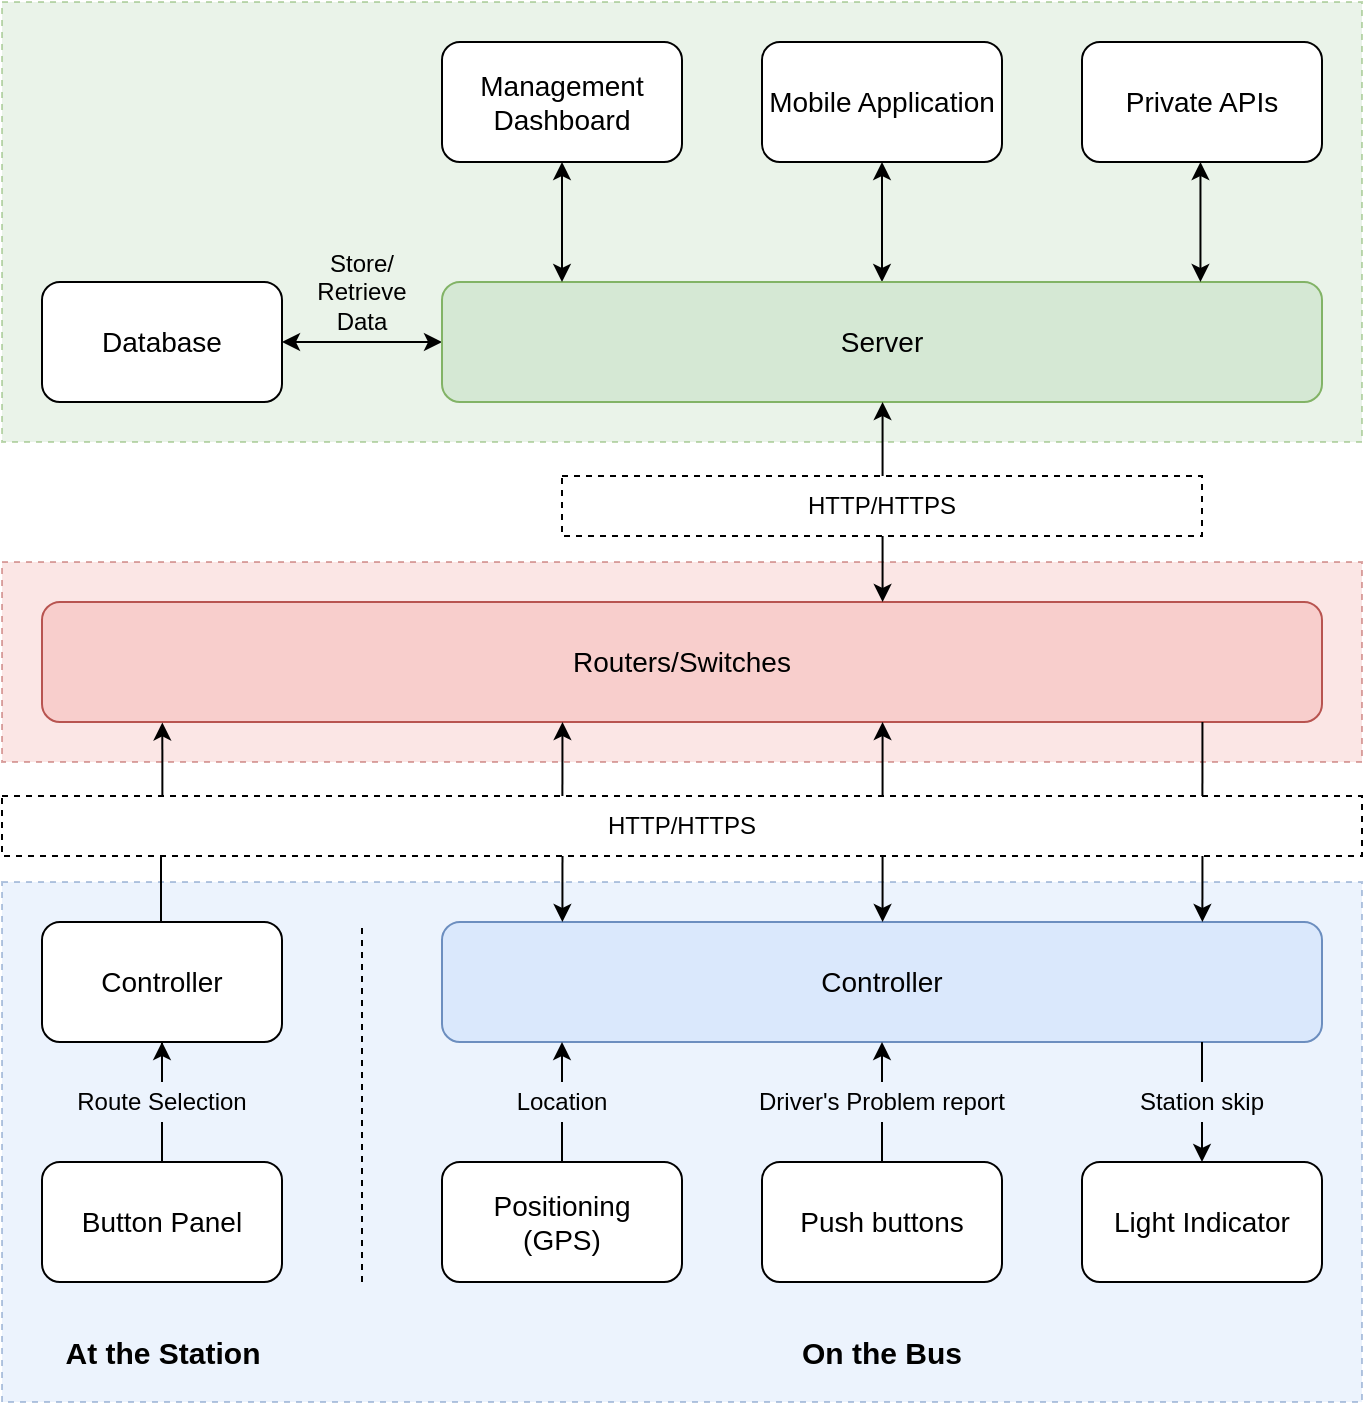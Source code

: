 <mxfile version="28.2.4">
  <diagram name="Page-1" id="P1Rhs9hLWekM3u_u5GfG">
    <mxGraphModel dx="1188" dy="1699" grid="1" gridSize="10" guides="1" tooltips="1" connect="1" arrows="1" fold="1" page="1" pageScale="1" pageWidth="850" pageHeight="1100" math="0" shadow="0">
      <root>
        <mxCell id="0" />
        <mxCell id="1" parent="0" />
        <mxCell id="6YXkIQpynCNFqppVOOFn-23" value="" style="rounded=0;whiteSpace=wrap;html=1;dashed=1;fillColor=#d5e8d4;strokeColor=#82b366;opacity=50;fontSize=14;" parent="1" vertex="1">
          <mxGeometry x="180" y="-260" width="680" height="220" as="geometry" />
        </mxCell>
        <mxCell id="6YXkIQpynCNFqppVOOFn-22" value="" style="rounded=0;whiteSpace=wrap;html=1;dashed=1;fillColor=#f8cecc;strokeColor=#b85450;opacity=50;fontSize=14;" parent="1" vertex="1">
          <mxGeometry x="180" y="20" width="680" height="100" as="geometry" />
        </mxCell>
        <mxCell id="6YXkIQpynCNFqppVOOFn-10" value="" style="rounded=0;whiteSpace=wrap;html=1;dashed=1;fillColor=#dae8fc;strokeColor=#6c8ebf;opacity=50;fontSize=14;" parent="1" vertex="1">
          <mxGeometry x="180" y="180" width="680" height="260" as="geometry" />
        </mxCell>
        <mxCell id="6YXkIQpynCNFqppVOOFn-1" value="Controller" style="rounded=1;whiteSpace=wrap;html=1;fontSize=14;fillColor=#dae8fc;strokeColor=#6c8ebf;" parent="1" vertex="1">
          <mxGeometry x="400" y="200" width="440" height="60" as="geometry" />
        </mxCell>
        <mxCell id="6YXkIQpynCNFqppVOOFn-2" value="Positioning&lt;div&gt;(GPS)&lt;/div&gt;" style="rounded=1;whiteSpace=wrap;html=1;fontSize=14;" parent="1" vertex="1">
          <mxGeometry x="400" y="320" width="120" height="60" as="geometry" />
        </mxCell>
        <mxCell id="6YXkIQpynCNFqppVOOFn-3" value="Light Indicator" style="rounded=1;whiteSpace=wrap;html=1;fillStyle=auto;fontSize=14;" parent="1" vertex="1">
          <mxGeometry x="720" y="320" width="120" height="60" as="geometry" />
        </mxCell>
        <mxCell id="6YXkIQpynCNFqppVOOFn-4" value="Push buttons" style="rounded=1;whiteSpace=wrap;html=1;fontSize=14;" parent="1" vertex="1">
          <mxGeometry x="560" y="320" width="120" height="60" as="geometry" />
        </mxCell>
        <mxCell id="6YXkIQpynCNFqppVOOFn-20" value="" style="edgeStyle=orthogonalEdgeStyle;rounded=0;orthogonalLoop=1;jettySize=auto;html=1;startArrow=classic;startFill=1;" parent="1" source="6YXkIQpynCNFqppVOOFn-5" target="6YXkIQpynCNFqppVOOFn-7" edge="1">
          <mxGeometry relative="1" as="geometry" />
        </mxCell>
        <mxCell id="6YXkIQpynCNFqppVOOFn-21" value="" style="edgeStyle=orthogonalEdgeStyle;rounded=0;orthogonalLoop=1;jettySize=auto;html=1;startArrow=classic;startFill=1;" parent="1" source="6YXkIQpynCNFqppVOOFn-5" target="6YXkIQpynCNFqppVOOFn-6" edge="1">
          <mxGeometry relative="1" as="geometry" />
        </mxCell>
        <mxCell id="6YXkIQpynCNFqppVOOFn-5" value="Server" style="rounded=1;whiteSpace=wrap;html=1;fontSize=14;fillColor=#d5e8d4;strokeColor=#82b366;" parent="1" vertex="1">
          <mxGeometry x="400" y="-120" width="440" height="60" as="geometry" />
        </mxCell>
        <mxCell id="6YXkIQpynCNFqppVOOFn-6" value="Database" style="rounded=1;whiteSpace=wrap;html=1;fontSize=14;" parent="1" vertex="1">
          <mxGeometry x="200" y="-120" width="120" height="60" as="geometry" />
        </mxCell>
        <mxCell id="6YXkIQpynCNFqppVOOFn-7" value="Mobile Application" style="rounded=1;whiteSpace=wrap;html=1;fontSize=14;" parent="1" vertex="1">
          <mxGeometry x="560" y="-240" width="120" height="60" as="geometry" />
        </mxCell>
        <mxCell id="6YXkIQpynCNFqppVOOFn-8" value="Controller" style="rounded=1;whiteSpace=wrap;html=1;fontSize=14;" parent="1" vertex="1">
          <mxGeometry x="200" y="200" width="120" height="60" as="geometry" />
        </mxCell>
        <mxCell id="6YXkIQpynCNFqppVOOFn-17" value="" style="edgeStyle=orthogonalEdgeStyle;rounded=0;orthogonalLoop=1;jettySize=auto;html=1;" parent="1" source="4-XDOQkDN4WXzjCxwZ7--9" target="6YXkIQpynCNFqppVOOFn-8" edge="1">
          <mxGeometry relative="1" as="geometry" />
        </mxCell>
        <mxCell id="4-XDOQkDN4WXzjCxwZ7--13" style="edgeStyle=orthogonalEdgeStyle;rounded=0;orthogonalLoop=1;jettySize=auto;html=1;entryX=0.5;entryY=1;entryDx=0;entryDy=0;endArrow=none;endFill=0;" edge="1" parent="1" source="6YXkIQpynCNFqppVOOFn-9" target="4-XDOQkDN4WXzjCxwZ7--9">
          <mxGeometry relative="1" as="geometry" />
        </mxCell>
        <mxCell id="6YXkIQpynCNFqppVOOFn-9" value="Button Panel" style="rounded=1;whiteSpace=wrap;html=1;fontSize=14;" parent="1" vertex="1">
          <mxGeometry x="200" y="320" width="120" height="60" as="geometry" />
        </mxCell>
        <mxCell id="6YXkIQpynCNFqppVOOFn-12" value="" style="endArrow=none;html=1;rounded=0;dashed=1;fontSize=14;" parent="1" edge="1">
          <mxGeometry width="50" height="50" relative="1" as="geometry">
            <mxPoint x="360" y="380" as="sourcePoint" />
            <mxPoint x="360" y="200" as="targetPoint" />
          </mxGeometry>
        </mxCell>
        <mxCell id="6YXkIQpynCNFqppVOOFn-14" value="At the Station" style="text;html=1;align=center;verticalAlign=middle;whiteSpace=wrap;rounded=0;fontSize=15;fontStyle=1" parent="1" vertex="1">
          <mxGeometry x="207.5" y="400" width="105" height="30" as="geometry" />
        </mxCell>
        <mxCell id="6YXkIQpynCNFqppVOOFn-15" value="On the Bus" style="text;html=1;align=center;verticalAlign=middle;whiteSpace=wrap;rounded=0;fontStyle=1;fontSize=15;" parent="1" vertex="1">
          <mxGeometry x="575" y="400" width="90" height="30" as="geometry" />
        </mxCell>
        <mxCell id="4-XDOQkDN4WXzjCxwZ7--1" value="Private APIs" style="rounded=1;whiteSpace=wrap;html=1;fontSize=14;" vertex="1" parent="1">
          <mxGeometry x="720" y="-240" width="120" height="60" as="geometry" />
        </mxCell>
        <mxCell id="4-XDOQkDN4WXzjCxwZ7--2" value="Management&lt;div&gt;Dashboard&lt;/div&gt;" style="rounded=1;whiteSpace=wrap;html=1;fontSize=14;" vertex="1" parent="1">
          <mxGeometry x="400" y="-240" width="120" height="60" as="geometry" />
        </mxCell>
        <mxCell id="4-XDOQkDN4WXzjCxwZ7--5" value="Routers/Switches" style="rounded=1;whiteSpace=wrap;html=1;fontSize=14;fillColor=#f8cecc;strokeColor=#b85450;" vertex="1" parent="1">
          <mxGeometry x="200" y="40" width="640" height="60" as="geometry" />
        </mxCell>
        <mxCell id="4-XDOQkDN4WXzjCxwZ7--9" value="Route Selection" style="text;html=1;align=center;verticalAlign=middle;whiteSpace=wrap;rounded=0;" vertex="1" parent="1">
          <mxGeometry x="210" y="280" width="100" height="20" as="geometry" />
        </mxCell>
        <mxCell id="4-XDOQkDN4WXzjCxwZ7--17" value="" style="group" vertex="1" connectable="0" parent="1">
          <mxGeometry x="410" y="260" width="100" height="60" as="geometry" />
        </mxCell>
        <mxCell id="4-XDOQkDN4WXzjCxwZ7--14" value="" style="edgeStyle=orthogonalEdgeStyle;rounded=0;orthogonalLoop=1;jettySize=auto;html=1;" edge="1" parent="4-XDOQkDN4WXzjCxwZ7--17" source="4-XDOQkDN4WXzjCxwZ7--16">
          <mxGeometry relative="1" as="geometry">
            <mxPoint x="50" as="targetPoint" />
          </mxGeometry>
        </mxCell>
        <mxCell id="4-XDOQkDN4WXzjCxwZ7--15" style="edgeStyle=orthogonalEdgeStyle;rounded=0;orthogonalLoop=1;jettySize=auto;html=1;entryX=0.5;entryY=1;entryDx=0;entryDy=0;endArrow=none;endFill=0;" edge="1" parent="4-XDOQkDN4WXzjCxwZ7--17" target="4-XDOQkDN4WXzjCxwZ7--16">
          <mxGeometry relative="1" as="geometry">
            <mxPoint x="50" y="60" as="sourcePoint" />
          </mxGeometry>
        </mxCell>
        <mxCell id="4-XDOQkDN4WXzjCxwZ7--16" value="Location" style="text;html=1;align=center;verticalAlign=middle;whiteSpace=wrap;rounded=0;" vertex="1" parent="4-XDOQkDN4WXzjCxwZ7--17">
          <mxGeometry y="20" width="100" height="20" as="geometry" />
        </mxCell>
        <mxCell id="4-XDOQkDN4WXzjCxwZ7--19" value="" style="group" vertex="1" connectable="0" parent="1">
          <mxGeometry x="570" y="260" width="140" height="60" as="geometry" />
        </mxCell>
        <mxCell id="4-XDOQkDN4WXzjCxwZ7--20" value="" style="edgeStyle=orthogonalEdgeStyle;rounded=0;orthogonalLoop=1;jettySize=auto;html=1;" edge="1" parent="4-XDOQkDN4WXzjCxwZ7--19" source="4-XDOQkDN4WXzjCxwZ7--22">
          <mxGeometry relative="1" as="geometry">
            <mxPoint x="50" as="targetPoint" />
          </mxGeometry>
        </mxCell>
        <mxCell id="4-XDOQkDN4WXzjCxwZ7--21" style="edgeStyle=orthogonalEdgeStyle;rounded=0;orthogonalLoop=1;jettySize=auto;html=1;entryX=0.5;entryY=1;entryDx=0;entryDy=0;endArrow=none;endFill=0;" edge="1" parent="4-XDOQkDN4WXzjCxwZ7--19" target="4-XDOQkDN4WXzjCxwZ7--22">
          <mxGeometry relative="1" as="geometry">
            <mxPoint x="50" y="60" as="sourcePoint" />
          </mxGeometry>
        </mxCell>
        <mxCell id="4-XDOQkDN4WXzjCxwZ7--22" value="Driver&#39;s Problem report" style="text;html=1;align=center;verticalAlign=middle;whiteSpace=wrap;rounded=0;" vertex="1" parent="4-XDOQkDN4WXzjCxwZ7--19">
          <mxGeometry x="-20" y="20" width="140" height="20" as="geometry" />
        </mxCell>
        <mxCell id="4-XDOQkDN4WXzjCxwZ7--28" value="" style="group" vertex="1" connectable="0" parent="1">
          <mxGeometry x="730" y="260" width="100" height="60" as="geometry" />
        </mxCell>
        <mxCell id="4-XDOQkDN4WXzjCxwZ7--29" value="" style="edgeStyle=orthogonalEdgeStyle;rounded=0;orthogonalLoop=1;jettySize=auto;html=1;endArrow=none;endFill=0;" edge="1" parent="4-XDOQkDN4WXzjCxwZ7--28" source="4-XDOQkDN4WXzjCxwZ7--31">
          <mxGeometry relative="1" as="geometry">
            <mxPoint x="50" as="targetPoint" />
          </mxGeometry>
        </mxCell>
        <mxCell id="4-XDOQkDN4WXzjCxwZ7--30" style="edgeStyle=orthogonalEdgeStyle;rounded=0;orthogonalLoop=1;jettySize=auto;html=1;entryX=0.5;entryY=1;entryDx=0;entryDy=0;endArrow=none;endFill=0;startArrow=classic;startFill=1;" edge="1" parent="4-XDOQkDN4WXzjCxwZ7--28" target="4-XDOQkDN4WXzjCxwZ7--31">
          <mxGeometry relative="1" as="geometry">
            <mxPoint x="50" y="60" as="sourcePoint" />
          </mxGeometry>
        </mxCell>
        <mxCell id="4-XDOQkDN4WXzjCxwZ7--31" value="Station skip" style="text;html=1;align=center;verticalAlign=middle;whiteSpace=wrap;rounded=0;" vertex="1" parent="4-XDOQkDN4WXzjCxwZ7--28">
          <mxGeometry y="20" width="100" height="20" as="geometry" />
        </mxCell>
        <mxCell id="4-XDOQkDN4WXzjCxwZ7--7" style="edgeStyle=orthogonalEdgeStyle;rounded=0;orthogonalLoop=1;jettySize=auto;html=1;startArrow=none;startFill=0;endArrow=none;endFill=0;" edge="1" parent="1" source="4-XDOQkDN4WXzjCxwZ7--33">
          <mxGeometry relative="1" as="geometry">
            <mxPoint x="259.5" y="100" as="sourcePoint" />
            <mxPoint x="259.5" y="200" as="targetPoint" />
            <Array as="points">
              <mxPoint x="259.5" y="200" />
            </Array>
          </mxGeometry>
        </mxCell>
        <mxCell id="4-XDOQkDN4WXzjCxwZ7--33" value="HTTP/HTTPS" style="text;html=1;align=center;verticalAlign=middle;whiteSpace=wrap;rounded=0;strokeColor=default;dashed=1;" vertex="1" parent="1">
          <mxGeometry x="180" y="137" width="680" height="30" as="geometry" />
        </mxCell>
        <mxCell id="4-XDOQkDN4WXzjCxwZ7--52" style="edgeStyle=orthogonalEdgeStyle;rounded=0;orthogonalLoop=1;jettySize=auto;html=1;startArrow=classic;startFill=1;endArrow=none;endFill=0;exitX=0.094;exitY=1.004;exitDx=0;exitDy=0;exitPerimeter=0;" edge="1" parent="1" source="4-XDOQkDN4WXzjCxwZ7--5">
          <mxGeometry relative="1" as="geometry">
            <mxPoint x="260.22" y="104" as="sourcePoint" />
            <mxPoint x="259.72" y="137" as="targetPoint" />
            <Array as="points">
              <mxPoint x="260" y="137" />
            </Array>
          </mxGeometry>
        </mxCell>
        <mxCell id="4-XDOQkDN4WXzjCxwZ7--53" style="edgeStyle=orthogonalEdgeStyle;rounded=0;orthogonalLoop=1;jettySize=auto;html=1;startArrow=classic;startFill=1;endArrow=none;endFill=0;exitX=0.094;exitY=1.004;exitDx=0;exitDy=0;exitPerimeter=0;" edge="1" parent="1">
          <mxGeometry relative="1" as="geometry">
            <mxPoint x="460.24" y="100" as="sourcePoint" />
            <mxPoint x="459.96" y="137" as="targetPoint" />
            <Array as="points">
              <mxPoint x="460.24" y="137" />
            </Array>
          </mxGeometry>
        </mxCell>
        <mxCell id="4-XDOQkDN4WXzjCxwZ7--54" style="edgeStyle=orthogonalEdgeStyle;rounded=0;orthogonalLoop=1;jettySize=auto;html=1;startArrow=none;startFill=0;endArrow=classic;endFill=1;" edge="1" parent="1">
          <mxGeometry relative="1" as="geometry">
            <mxPoint x="460.24" y="167" as="sourcePoint" />
            <mxPoint x="459.74" y="200" as="targetPoint" />
            <Array as="points">
              <mxPoint x="459.74" y="200" />
            </Array>
          </mxGeometry>
        </mxCell>
        <mxCell id="4-XDOQkDN4WXzjCxwZ7--55" style="edgeStyle=orthogonalEdgeStyle;rounded=0;orthogonalLoop=1;jettySize=auto;html=1;startArrow=none;startFill=0;endArrow=classic;endFill=1;" edge="1" parent="1">
          <mxGeometry relative="1" as="geometry">
            <mxPoint x="620.27" y="167" as="sourcePoint" />
            <mxPoint x="619.77" y="200" as="targetPoint" />
            <Array as="points">
              <mxPoint x="619.77" y="200" />
            </Array>
          </mxGeometry>
        </mxCell>
        <mxCell id="4-XDOQkDN4WXzjCxwZ7--56" style="edgeStyle=orthogonalEdgeStyle;rounded=0;orthogonalLoop=1;jettySize=auto;html=1;startArrow=classic;startFill=1;endArrow=none;endFill=0;exitX=0.094;exitY=1.004;exitDx=0;exitDy=0;exitPerimeter=0;" edge="1" parent="1">
          <mxGeometry relative="1" as="geometry">
            <mxPoint x="620.27" y="100" as="sourcePoint" />
            <mxPoint x="619.99" y="137" as="targetPoint" />
            <Array as="points">
              <mxPoint x="620.27" y="137" />
            </Array>
          </mxGeometry>
        </mxCell>
        <mxCell id="4-XDOQkDN4WXzjCxwZ7--57" style="edgeStyle=orthogonalEdgeStyle;rounded=0;orthogonalLoop=1;jettySize=auto;html=1;startArrow=none;startFill=0;endArrow=classic;endFill=1;" edge="1" parent="1">
          <mxGeometry relative="1" as="geometry">
            <mxPoint x="780.23" y="167" as="sourcePoint" />
            <mxPoint x="779.73" y="200" as="targetPoint" />
            <Array as="points">
              <mxPoint x="779.73" y="200" />
            </Array>
          </mxGeometry>
        </mxCell>
        <mxCell id="4-XDOQkDN4WXzjCxwZ7--58" style="edgeStyle=orthogonalEdgeStyle;rounded=0;orthogonalLoop=1;jettySize=auto;html=1;startArrow=none;startFill=0;endArrow=none;endFill=0;exitX=0.094;exitY=1.004;exitDx=0;exitDy=0;exitPerimeter=0;" edge="1" parent="1">
          <mxGeometry relative="1" as="geometry">
            <mxPoint x="780.23" y="100" as="sourcePoint" />
            <mxPoint x="779.95" y="137" as="targetPoint" />
            <Array as="points">
              <mxPoint x="780.23" y="137" />
            </Array>
          </mxGeometry>
        </mxCell>
        <mxCell id="4-XDOQkDN4WXzjCxwZ7--59" value="Store/&lt;div&gt;Retrieve&lt;div&gt;Data&lt;/div&gt;&lt;/div&gt;" style="text;html=1;align=center;verticalAlign=middle;whiteSpace=wrap;rounded=0;" vertex="1" parent="1">
          <mxGeometry x="330" y="-130" width="60" height="30" as="geometry" />
        </mxCell>
        <mxCell id="4-XDOQkDN4WXzjCxwZ7--60" value="HTTP/HTTPS" style="text;html=1;align=center;verticalAlign=middle;whiteSpace=wrap;rounded=0;strokeColor=default;dashed=1;" vertex="1" parent="1">
          <mxGeometry x="460" y="-23" width="320" height="30" as="geometry" />
        </mxCell>
        <mxCell id="4-XDOQkDN4WXzjCxwZ7--61" style="edgeStyle=orthogonalEdgeStyle;rounded=0;orthogonalLoop=1;jettySize=auto;html=1;startArrow=none;startFill=0;endArrow=classic;endFill=1;" edge="1" parent="1">
          <mxGeometry relative="1" as="geometry">
            <mxPoint x="620.27" y="7" as="sourcePoint" />
            <mxPoint x="619.77" y="40" as="targetPoint" />
            <Array as="points">
              <mxPoint x="619.77" y="40" />
            </Array>
          </mxGeometry>
        </mxCell>
        <mxCell id="4-XDOQkDN4WXzjCxwZ7--62" style="edgeStyle=orthogonalEdgeStyle;rounded=0;orthogonalLoop=1;jettySize=auto;html=1;startArrow=classic;startFill=1;endArrow=none;endFill=0;exitX=0.094;exitY=1.004;exitDx=0;exitDy=0;exitPerimeter=0;" edge="1" parent="1">
          <mxGeometry relative="1" as="geometry">
            <mxPoint x="620.27" y="-60" as="sourcePoint" />
            <mxPoint x="619.99" y="-23" as="targetPoint" />
            <Array as="points">
              <mxPoint x="620.27" y="-23" />
            </Array>
          </mxGeometry>
        </mxCell>
        <mxCell id="4-XDOQkDN4WXzjCxwZ7--63" value="" style="edgeStyle=orthogonalEdgeStyle;rounded=0;orthogonalLoop=1;jettySize=auto;html=1;startArrow=classic;startFill=1;" edge="1" parent="1">
          <mxGeometry relative="1" as="geometry">
            <mxPoint x="460" y="-120" as="sourcePoint" />
            <mxPoint x="460" y="-180" as="targetPoint" />
          </mxGeometry>
        </mxCell>
        <mxCell id="4-XDOQkDN4WXzjCxwZ7--64" value="" style="edgeStyle=orthogonalEdgeStyle;rounded=0;orthogonalLoop=1;jettySize=auto;html=1;startArrow=classic;startFill=1;" edge="1" parent="1">
          <mxGeometry relative="1" as="geometry">
            <mxPoint x="779.23" y="-120" as="sourcePoint" />
            <mxPoint x="779.23" y="-180" as="targetPoint" />
          </mxGeometry>
        </mxCell>
      </root>
    </mxGraphModel>
  </diagram>
</mxfile>
